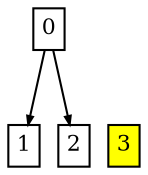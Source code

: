 digraph {
	ranksep=0.5
	nodesep=0.12
	node[fontsize=10.5,shape=box,height=0.02,width=0.02,margin="0.05,0.05"]
	edge[fontsize=10.5,arrowsize=0.4]

	init [label="0"]
	subgraph _1 {
	rank="same"
	1 [label="1"]
	2 [label="2"]
	3 [label="3",style=filled,fillcolor=yellow]
	}

	init->1[label=""]
	init->2[label=""]
	
}